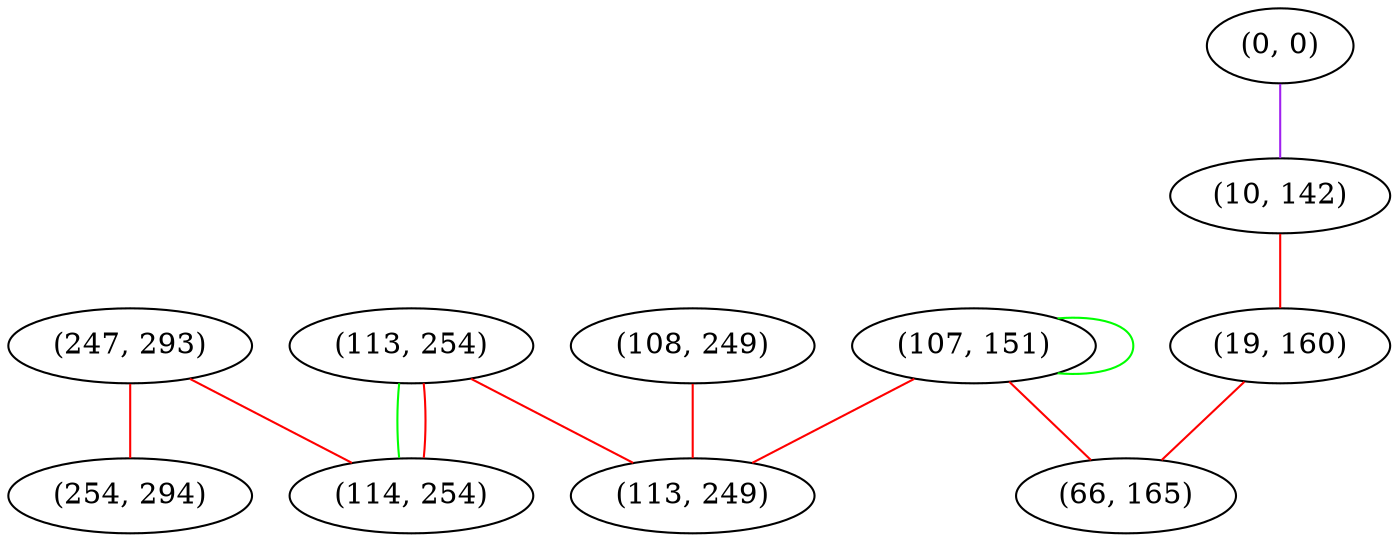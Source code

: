 graph "" {
"(247, 293)";
"(113, 254)";
"(108, 249)";
"(0, 0)";
"(107, 151)";
"(10, 142)";
"(113, 249)";
"(19, 160)";
"(66, 165)";
"(114, 254)";
"(254, 294)";
"(247, 293)" -- "(114, 254)"  [color=red, key=0, weight=1];
"(247, 293)" -- "(254, 294)"  [color=red, key=0, weight=1];
"(113, 254)" -- "(114, 254)"  [color=green, key=0, weight=2];
"(113, 254)" -- "(114, 254)"  [color=red, key=1, weight=1];
"(113, 254)" -- "(113, 249)"  [color=red, key=0, weight=1];
"(108, 249)" -- "(113, 249)"  [color=red, key=0, weight=1];
"(0, 0)" -- "(10, 142)"  [color=purple, key=0, weight=4];
"(107, 151)" -- "(107, 151)"  [color=green, key=0, weight=2];
"(107, 151)" -- "(66, 165)"  [color=red, key=0, weight=1];
"(107, 151)" -- "(113, 249)"  [color=red, key=0, weight=1];
"(10, 142)" -- "(19, 160)"  [color=red, key=0, weight=1];
"(19, 160)" -- "(66, 165)"  [color=red, key=0, weight=1];
}
